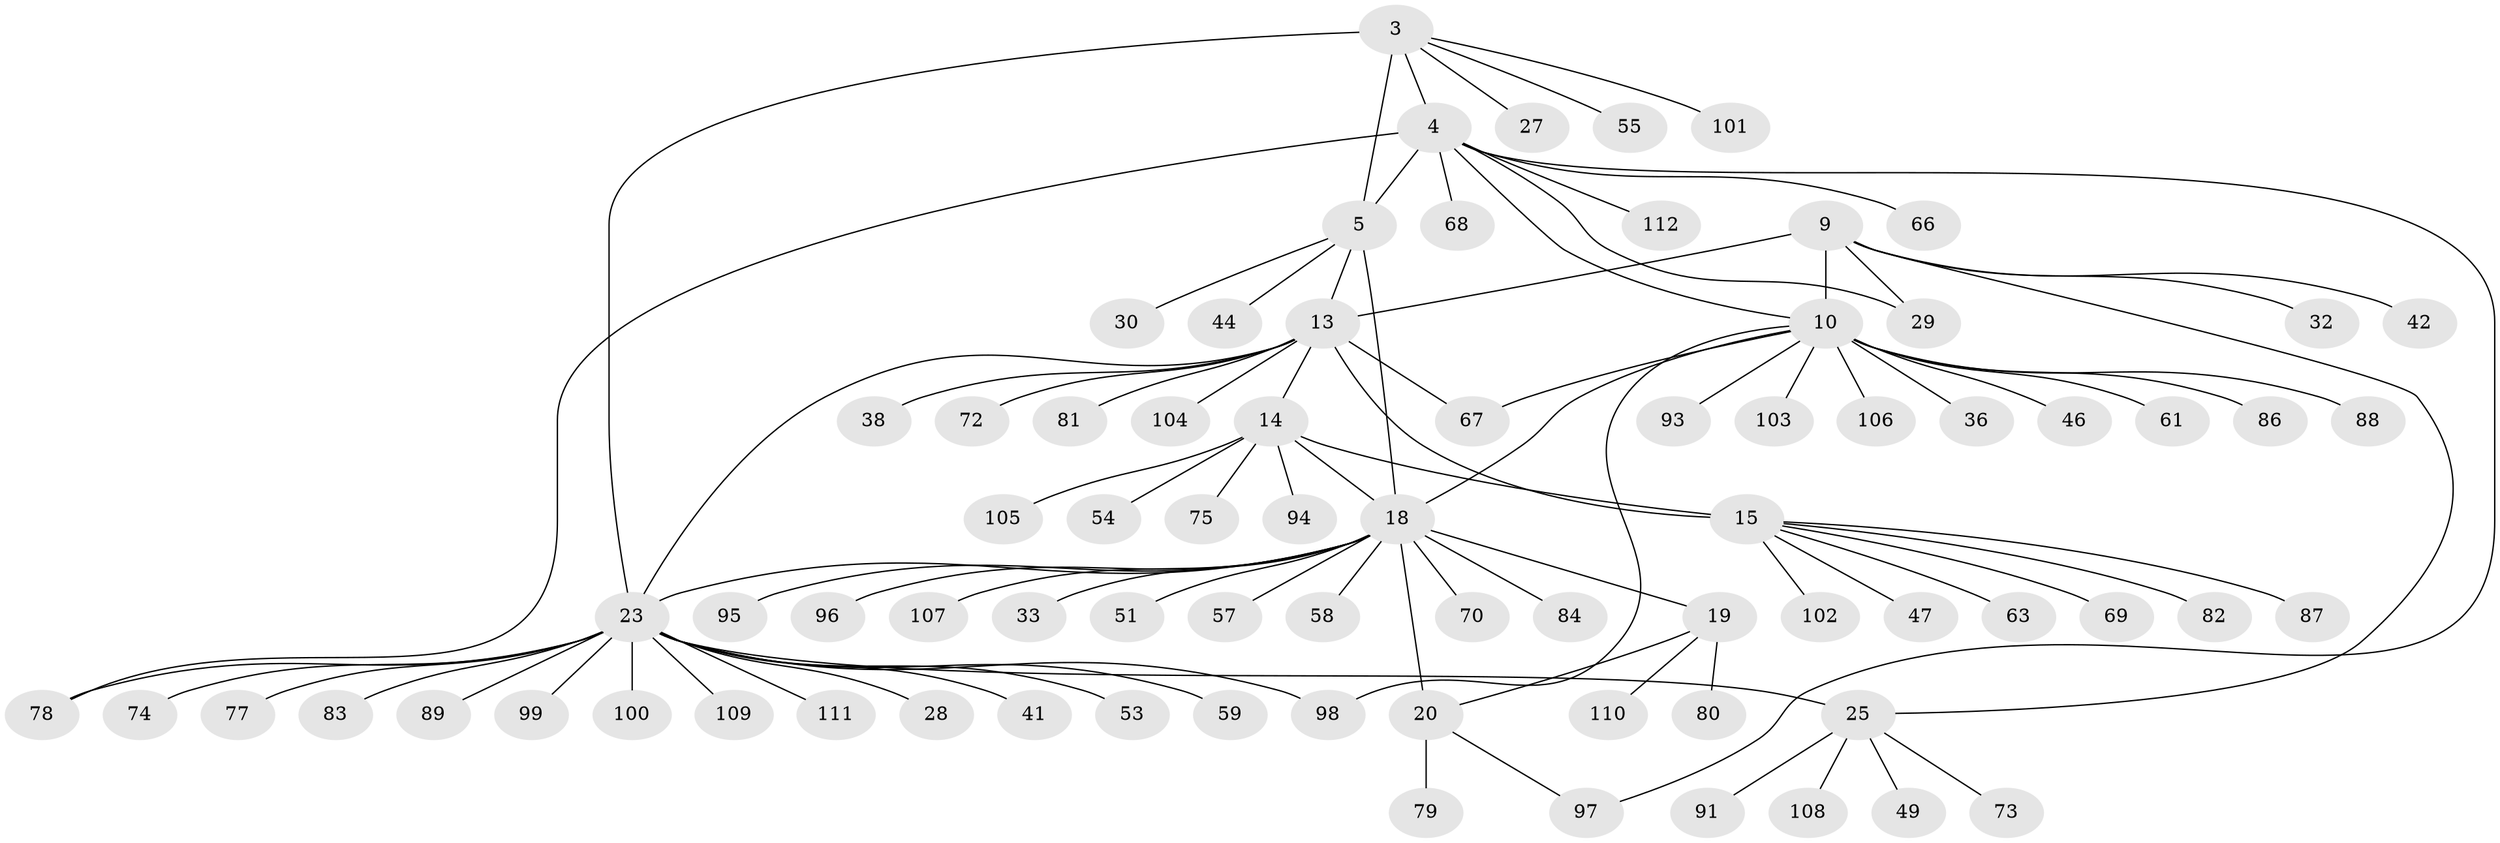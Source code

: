 // original degree distribution, {6: 0.044642857142857144, 7: 0.044642857142857144, 11: 0.017857142857142856, 5: 0.026785714285714284, 8: 0.044642857142857144, 9: 0.017857142857142856, 10: 0.026785714285714284, 2: 0.15178571428571427, 1: 0.5892857142857143, 3: 0.017857142857142856, 4: 0.017857142857142856}
// Generated by graph-tools (version 1.1) at 2025/59/03/04/25 21:59:07]
// undirected, 78 vertices, 91 edges
graph export_dot {
graph [start="1"]
  node [color=gray90,style=filled];
  3 [super="+1"];
  4;
  5 [super="+2"];
  9 [super="+6"];
  10 [super="+8"];
  13 [super="+11"];
  14;
  15 [super="+12"];
  18 [super="+17"];
  19;
  20 [super="+16"];
  23 [super="+22+21"];
  25 [super="+24"];
  27;
  28;
  29;
  30;
  32;
  33;
  36;
  38;
  41;
  42;
  44;
  46;
  47;
  49;
  51;
  53;
  54;
  55;
  57 [super="+52"];
  58 [super="+34"];
  59;
  61;
  63;
  66 [super="+62"];
  67;
  68;
  69 [super="+39"];
  70;
  72;
  73;
  74;
  75;
  77 [super="+50"];
  78;
  79;
  80;
  81;
  82;
  83;
  84;
  86;
  87;
  88 [super="+43+64"];
  89;
  91;
  93;
  94;
  95;
  96;
  97 [super="+71"];
  98;
  99 [super="+90"];
  100;
  101;
  102;
  103 [super="+92"];
  104;
  105;
  106;
  107;
  108;
  109;
  110;
  111;
  112;
  3 -- 4 [weight=2];
  3 -- 5 [weight=4];
  3 -- 23;
  3 -- 101;
  3 -- 55;
  3 -- 27;
  4 -- 5 [weight=2];
  4 -- 29;
  4 -- 68;
  4 -- 78;
  4 -- 97;
  4 -- 112;
  4 -- 66;
  4 -- 10;
  5 -- 44;
  5 -- 30;
  5 -- 13;
  5 -- 18;
  9 -- 10 [weight=6];
  9 -- 32;
  9 -- 42;
  9 -- 29;
  9 -- 25;
  9 -- 13;
  10 -- 46;
  10 -- 61;
  10 -- 106;
  10 -- 88;
  10 -- 98;
  10 -- 67;
  10 -- 36;
  10 -- 103;
  10 -- 18;
  10 -- 86;
  10 -- 93;
  13 -- 14 [weight=2];
  13 -- 15 [weight=4];
  13 -- 38;
  13 -- 72;
  13 -- 81;
  13 -- 104;
  13 -- 67;
  13 -- 23;
  14 -- 15 [weight=2];
  14 -- 54;
  14 -- 75;
  14 -- 94;
  14 -- 105;
  14 -- 18;
  15 -- 63;
  15 -- 82;
  15 -- 102;
  15 -- 87;
  15 -- 47;
  15 -- 69;
  18 -- 19 [weight=2];
  18 -- 20 [weight=4];
  18 -- 51;
  18 -- 84;
  18 -- 95;
  18 -- 107;
  18 -- 96;
  18 -- 33;
  18 -- 70;
  18 -- 23;
  18 -- 58;
  18 -- 57;
  19 -- 20 [weight=2];
  19 -- 80;
  19 -- 110;
  20 -- 79;
  20 -- 97;
  23 -- 25 [weight=6];
  23 -- 28;
  23 -- 89;
  23 -- 100;
  23 -- 109;
  23 -- 78;
  23 -- 111;
  23 -- 83;
  23 -- 53;
  23 -- 59;
  23 -- 98;
  23 -- 41;
  23 -- 74;
  23 -- 77;
  23 -- 99;
  25 -- 73;
  25 -- 49;
  25 -- 91;
  25 -- 108;
}
